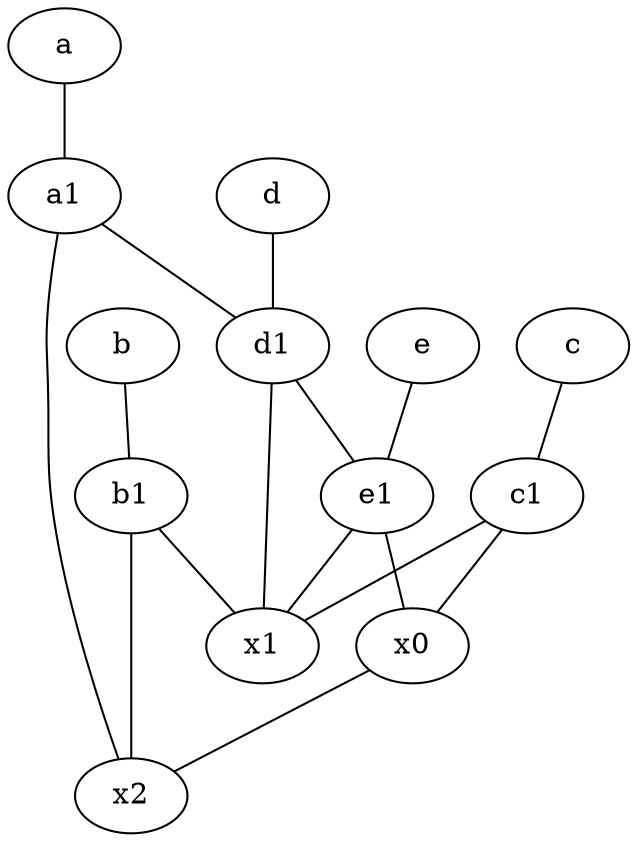 graph {
	node [labelfontsize=50]
	a [labelfontsize=50 pos="8,2!"]
	x1 [labelfontsize=50]
	b [labelfontsize=50 pos="10,4!"]
	c [labelfontsize=50 pos="4.5,2!"]
	b1 [labelfontsize=50 pos="9,4!"]
	e1 [labelfontsize=50 pos="7,7!"]
	x0 [labelfontsize=50]
	d1 [labelfontsize=50 pos="3,5!"]
	c1 [labelfontsize=50 pos="4.5,3!"]
	a1 [labelfontsize=50 pos="8,3!"]
	x2 [labelfontsize=50]
	d [labelfontsize=50 pos="2,5!"]
	e [labelfontsize=50 pos="7,9!"]
	a1 -- x2
	b1 -- x2
	c1 -- x1
	e1 -- x0
	e -- e1
	c1 -- x0
	d -- d1
	b -- b1
	d1 -- e1
	x0 -- x2
	a -- a1
	d1 -- x1
	b1 -- x1
	a1 -- d1
	e1 -- x1
	c -- c1
}
